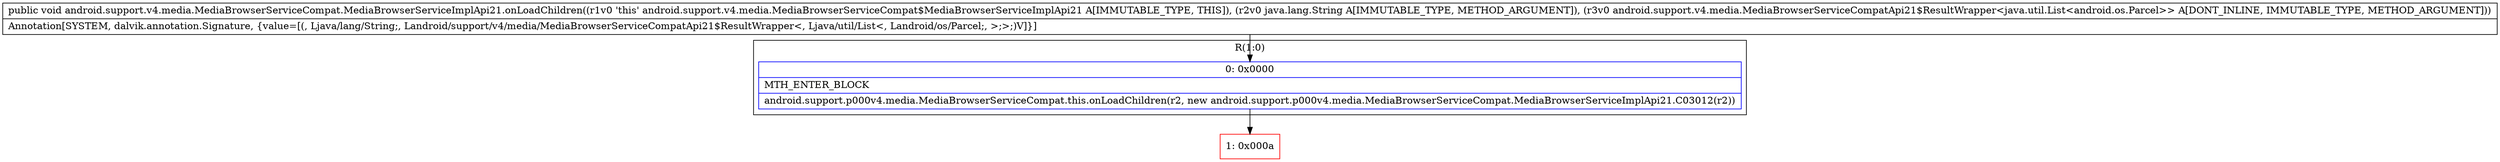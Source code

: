 digraph "CFG forandroid.support.v4.media.MediaBrowserServiceCompat.MediaBrowserServiceImplApi21.onLoadChildren(Ljava\/lang\/String;Landroid\/support\/v4\/media\/MediaBrowserServiceCompatApi21$ResultWrapper;)V" {
subgraph cluster_Region_1252866717 {
label = "R(1:0)";
node [shape=record,color=blue];
Node_0 [shape=record,label="{0\:\ 0x0000|MTH_ENTER_BLOCK\l|android.support.p000v4.media.MediaBrowserServiceCompat.this.onLoadChildren(r2, new android.support.p000v4.media.MediaBrowserServiceCompat.MediaBrowserServiceImplApi21.C03012(r2))\l}"];
}
Node_1 [shape=record,color=red,label="{1\:\ 0x000a}"];
MethodNode[shape=record,label="{public void android.support.v4.media.MediaBrowserServiceCompat.MediaBrowserServiceImplApi21.onLoadChildren((r1v0 'this' android.support.v4.media.MediaBrowserServiceCompat$MediaBrowserServiceImplApi21 A[IMMUTABLE_TYPE, THIS]), (r2v0 java.lang.String A[IMMUTABLE_TYPE, METHOD_ARGUMENT]), (r3v0 android.support.v4.media.MediaBrowserServiceCompatApi21$ResultWrapper\<java.util.List\<android.os.Parcel\>\> A[DONT_INLINE, IMMUTABLE_TYPE, METHOD_ARGUMENT]))  | Annotation[SYSTEM, dalvik.annotation.Signature, \{value=[(, Ljava\/lang\/String;, Landroid\/support\/v4\/media\/MediaBrowserServiceCompatApi21$ResultWrapper\<, Ljava\/util\/List\<, Landroid\/os\/Parcel;, \>;\>;)V]\}]\l}"];
MethodNode -> Node_0;
Node_0 -> Node_1;
}

